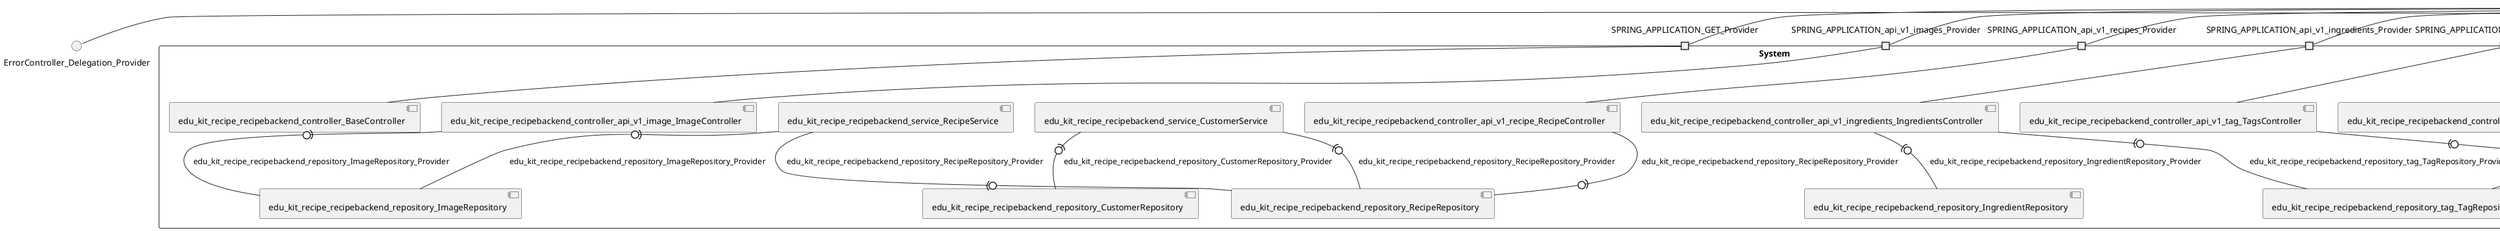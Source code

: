 @startuml
skinparam fixCircleLabelOverlapping true
skinparam componentStyle uml2
() ErrorController_Delegation_Provider
() SPRING_APPLICATION_GET_Delegation_Provider
() SPRING_APPLICATION_api_v1_images_Delegation_Provider
() SPRING_APPLICATION_api_v1_ingredients_Delegation_Provider
() SPRING_APPLICATION_api_v1_recipes_Delegation_Provider
() SPRING_APPLICATION_api_v1_tags_Delegation_Provider
() SPRING_APPLICATION_api_v1_units_Delegation_Provider
() SPRING_APPLICATION_api_v1_user_GET_Delegation_Provider
() SPRING_APPLICATION_error_Delegation_Provider
rectangle System {
[edu_kit_recipe_recipebackend_controller_BaseController] [[kit-recipe-app-recipebackendnew.repository#_FAnScsFwEe6o8O84Rq5fmQ]]
[edu_kit_recipe_recipebackend_controller_api_v1_image_ImageController] [[kit-recipe-app-recipebackendnew.repository#_FAnScsFwEe6o8O84Rq5fmQ]]
[edu_kit_recipe_recipebackend_controller_api_v1_ingredients_IngredientsController] [[kit-recipe-app-recipebackendnew.repository#_FAnScsFwEe6o8O84Rq5fmQ]]
[edu_kit_recipe_recipebackend_controller_api_v1_recipe_RecipeController] [[kit-recipe-app-recipebackendnew.repository#_FAnScsFwEe6o8O84Rq5fmQ]]
[edu_kit_recipe_recipebackend_controller_api_v1_tag_TagsController] [[kit-recipe-app-recipebackendnew.repository#_FAnScsFwEe6o8O84Rq5fmQ]]
[edu_kit_recipe_recipebackend_controller_api_v1_units_UnitController] [[kit-recipe-app-recipebackendnew.repository#_FAnScsFwEe6o8O84Rq5fmQ]]
[edu_kit_recipe_recipebackend_controller_api_v1_user_CustomerController] [[kit-recipe-app-recipebackendnew.repository#_FAnScsFwEe6o8O84Rq5fmQ]]
[edu_kit_recipe_recipebackend_controller_exception_ExceptionController] [[kit-recipe-app-recipebackendnew.repository#_FAnScsFwEe6o8O84Rq5fmQ]]
[edu_kit_recipe_recipebackend_repository_CustomerRepository] [[kit-recipe-app-recipebackendnew.repository#_FAnScsFwEe6o8O84Rq5fmQ]]
[edu_kit_recipe_recipebackend_repository_ImageRepository] [[kit-recipe-app-recipebackendnew.repository#_FAnScsFwEe6o8O84Rq5fmQ]]
[edu_kit_recipe_recipebackend_repository_IngredientRepository] [[kit-recipe-app-recipebackendnew.repository#_FAnScsFwEe6o8O84Rq5fmQ]]
[edu_kit_recipe_recipebackend_repository_RecipeRepository] [[kit-recipe-app-recipebackendnew.repository#_FAnScsFwEe6o8O84Rq5fmQ]]
[edu_kit_recipe_recipebackend_repository_UnitRepository] [[kit-recipe-app-recipebackendnew.repository#_FAnScsFwEe6o8O84Rq5fmQ]]
[edu_kit_recipe_recipebackend_repository_tag_TagRepository] [[kit-recipe-app-recipebackendnew.repository#_FAnScsFwEe6o8O84Rq5fmQ]]
[edu_kit_recipe_recipebackend_service_CustomerService] [[kit-recipe-app-recipebackendnew.repository#_FAnScsFwEe6o8O84Rq5fmQ]]
[edu_kit_recipe_recipebackend_service_RecipeService] [[kit-recipe-app-recipebackendnew.repository#_FAnScsFwEe6o8O84Rq5fmQ]]
port ErrorController_Provider
ErrorController_Delegation_Provider - ErrorController_Provider
ErrorController_Provider - [edu_kit_recipe_recipebackend_controller_exception_ExceptionController]
port SPRING_APPLICATION_GET_Provider
SPRING_APPLICATION_GET_Delegation_Provider - SPRING_APPLICATION_GET_Provider
SPRING_APPLICATION_GET_Provider - [edu_kit_recipe_recipebackend_controller_BaseController]
port SPRING_APPLICATION_api_v1_images_Provider
SPRING_APPLICATION_api_v1_images_Delegation_Provider - SPRING_APPLICATION_api_v1_images_Provider
SPRING_APPLICATION_api_v1_images_Provider - [edu_kit_recipe_recipebackend_controller_api_v1_image_ImageController]
port SPRING_APPLICATION_api_v1_ingredients_Provider
SPRING_APPLICATION_api_v1_ingredients_Delegation_Provider - SPRING_APPLICATION_api_v1_ingredients_Provider
SPRING_APPLICATION_api_v1_ingredients_Provider - [edu_kit_recipe_recipebackend_controller_api_v1_ingredients_IngredientsController]
port SPRING_APPLICATION_api_v1_recipes_Provider
SPRING_APPLICATION_api_v1_recipes_Delegation_Provider - SPRING_APPLICATION_api_v1_recipes_Provider
SPRING_APPLICATION_api_v1_recipes_Provider - [edu_kit_recipe_recipebackend_controller_api_v1_recipe_RecipeController]
port SPRING_APPLICATION_api_v1_tags_Provider
SPRING_APPLICATION_api_v1_tags_Delegation_Provider - SPRING_APPLICATION_api_v1_tags_Provider
SPRING_APPLICATION_api_v1_tags_Provider - [edu_kit_recipe_recipebackend_controller_api_v1_tag_TagsController]
port SPRING_APPLICATION_api_v1_units_Provider
SPRING_APPLICATION_api_v1_units_Delegation_Provider - SPRING_APPLICATION_api_v1_units_Provider
SPRING_APPLICATION_api_v1_units_Provider - [edu_kit_recipe_recipebackend_controller_api_v1_units_UnitController]
port SPRING_APPLICATION_api_v1_user_GET_Provider
SPRING_APPLICATION_api_v1_user_GET_Delegation_Provider - SPRING_APPLICATION_api_v1_user_GET_Provider
SPRING_APPLICATION_api_v1_user_GET_Provider - [edu_kit_recipe_recipebackend_controller_api_v1_user_CustomerController]
port SPRING_APPLICATION_error_Provider
SPRING_APPLICATION_error_Delegation_Provider - SPRING_APPLICATION_error_Provider
SPRING_APPLICATION_error_Provider - [edu_kit_recipe_recipebackend_controller_exception_ExceptionController]
[edu_kit_recipe_recipebackend_service_CustomerService] -(0- [edu_kit_recipe_recipebackend_repository_CustomerRepository] : edu_kit_recipe_recipebackend_repository_CustomerRepository_Provider
[edu_kit_recipe_recipebackend_controller_api_v1_image_ImageController] -(0- [edu_kit_recipe_recipebackend_repository_ImageRepository] : edu_kit_recipe_recipebackend_repository_ImageRepository_Provider
[edu_kit_recipe_recipebackend_service_RecipeService] -(0- [edu_kit_recipe_recipebackend_repository_ImageRepository] : edu_kit_recipe_recipebackend_repository_ImageRepository_Provider
[edu_kit_recipe_recipebackend_controller_api_v1_ingredients_IngredientsController] -(0- [edu_kit_recipe_recipebackend_repository_IngredientRepository] : edu_kit_recipe_recipebackend_repository_IngredientRepository_Provider
[edu_kit_recipe_recipebackend_controller_api_v1_recipe_RecipeController] -(0- [edu_kit_recipe_recipebackend_repository_RecipeRepository] : edu_kit_recipe_recipebackend_repository_RecipeRepository_Provider
[edu_kit_recipe_recipebackend_service_RecipeService] -(0- [edu_kit_recipe_recipebackend_repository_RecipeRepository] : edu_kit_recipe_recipebackend_repository_RecipeRepository_Provider
[edu_kit_recipe_recipebackend_service_CustomerService] -(0- [edu_kit_recipe_recipebackend_repository_RecipeRepository] : edu_kit_recipe_recipebackend_repository_RecipeRepository_Provider
[edu_kit_recipe_recipebackend_controller_api_v1_units_UnitController] -(0- [edu_kit_recipe_recipebackend_repository_UnitRepository] : edu_kit_recipe_recipebackend_repository_UnitRepository_Provider
[edu_kit_recipe_recipebackend_controller_api_v1_tag_TagsController] -(0- [edu_kit_recipe_recipebackend_repository_tag_TagRepository] : edu_kit_recipe_recipebackend_repository_tag_TagRepository_Provider
[edu_kit_recipe_recipebackend_controller_api_v1_ingredients_IngredientsController] -(0- [edu_kit_recipe_recipebackend_repository_tag_TagRepository] : edu_kit_recipe_recipebackend_repository_tag_TagRepository_Provider
}

@enduml

